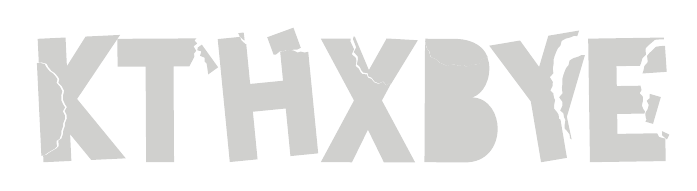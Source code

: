 
\definecolor{cd0d0ce}{RGB}{208,208,206}


\begin{tikzpicture}[y=0.80pt, x=0.80pt, yscale=-0.15, xscale=0.15, inner sep=0pt, outer sep=0pt]
\begin{scope}[fill=cd0d0ce,line join=miter,line cap=butt,miter limit=10.00,nonzero rule,line width=0.120pt]
  \path[fill] (-276.741,470.726) -- (-261.685,474.905) -- (-257.332,483.822)
    -- (-247.641,495.675) -- (-236.995,502.894) -- (-228.768,512.493) --
    (-223.614,520.422) -- (-226.347,531.65) -- (-216.199,542.007) --
    (-209.044,556.105) -- (-212.233,569.419) -- (-211.75,584.661) --
    (-206.433,596.28) -- (-200.788,605.153) -- (-207.403,616.65) --
    (-201.524,628.982) -- (-201.069,639.396) -- (-206.509,653.383) --
    (-206.914,662.691) -- (-211.567,675.394) -- (-212.02,684.89) --
    (-217.09,699.696) -- (-226.28,705.793) -- (-225.447,722.971) --
    (-232.687,729.889) -- (-247.129,738.302) -- (-254.178,742.744) --
    (-263.411,749.504) -- (-272.039,750.782) -- (-285.52,471.638) -- cycle;
  \path[fill] (-138.876,391.78) -- (-34.992,386.868) -- (-164.529,579.701)
    -- (-17.922,758.476) -- (-121.805,763.388) -- (-185.541,685.812) --
    (-181.739,766.222) -- (-265.645,770.19) -- (-266.612,749.739) --
    (-257.983,748.47) -- (-248.743,741.719) -- (-241.689,737.283) --
    (-227.239,728.885) -- (-219.992,721.975) -- (-220.808,704.796) --
    (-211.612,698.708) -- (-206.527,683.907) -- (-206.064,674.412) --
    (-201.398,661.713) -- (-200.984,652.406) -- (-195.53,638.424) --
    (-195.974,628.01) -- (-201.84,615.672) -- (-195.214,604.182) --
    (-200.85,595.303) -- (-206.155,583.678) -- (-206.623,568.437) --
    (-203.421,555.126) -- (-210.561,541.02) -- (-220.699,530.653) --
    (-217.955,519.428) -- (-223.1,511.493) -- (-231.318,501.886) --
    (-241.956,494.656) -- (-251.636,482.793) -- (-255.98,473.872) --
    (-271.031,469.678) -- (-279.812,470.581) -- (-283.215,398.605) --
    (-199.309,394.637) -- (-195.223,481.041) -- cycle;
  \path[fill] (211.123,416.1) -- (260.2,484.272) -- (230.382,505.739) --
    (228.714,494.057) -- (227.64,485.93) -- (225.477,472.832) --
    (219.559,466.746) -- (219.951,455.627) -- (205.74,449.519) --
    (209.805,436.113) -- (197.557,433.184) -- (198.868,424.923) -- cycle;
  \path[fill] (-43.095,398.605) -- (194.802,397.304) -- (188.944,403.274) --
    (197.224,412.762) -- (186.139,421.328) -- (194.176,434.545) --
    (187.41,443.376) -- (188.703,451.767) -- (182.87,463.692) --
    (179.033,470.936) -- (173.619,481.421) -- (125.862,481.682) --
    (127.436,769.678) -- (43.438,770.137) -- (41.863,482.141) --
    (-42.636,482.603) -- cycle;
  \path[fill] (337.192,379.57) -- (340.035,403.205) -- (337.437,402.622) --
    (325.182,391.792) -- (321.38,382.474) -- (320.553,381.572) -- cycle;
  \path[fill] (408.1,393.813) -- (487.008,365.011) -- (509.18,425.755) --
    (498.978,430.802) -- (486.636,430.89) -- (479.653,435.806) --
    (463.363,432.798) -- (455.369,437.938) -- (446.617,436.01) --
    (433.606,446.355) -- (427.297,446.406) -- cycle;
  \path[fill] (455.676,524.763) -- (447.075,437.171) -- (453.198,438.696) --
    (468.378,431.923) -- (476.372,435.973) -- (485.396,432.989) --
    (500.42,439.966) -- (508.409,436.947) -- (520.383,439.94) --
    (531.521,437.598) -- (561.555,743.463) -- (477.957,751.672) --
    (463.885,608.361) -- (364.861,618.084) -- (378.934,761.395) --
    (295.336,769.604) -- (258.983,399.384) -- (325.901,392.813) --
    (326.708,393.733) -- (330.306,403.132) -- (342.322,414.227) --
    (344.907,414.867) -- (356.653,534.486) -- cycle;
  \path[fill] (767.682,397.546) -- (860.9,402.801) -- (861.287,403.24) --
    (780.189,535.627) -- (777.139,531.626) -- (767.188,538.572) --
    (757.774,526.652) -- (743.854,532.491) -- (731.078,527.084) --
    (722.754,515.808) -- (712.943,511.655) -- (710.276,501.82) --
    (697.23,500.264) -- (690.964,492.735) -- (687.192,483.594) --
    (678.083,474.962) -- (681.496,458.972) -- (680.234,450.977) --
    (668.578,438.616) -- (676.006,424.344) -- (671.433,412.44) --
    (666.492,400.107) -- (667.841,391.918) -- (671.834,392.143) --
    (714.242,492.689) -- cycle;
  \path[fill] (856.964,402.881) -- (857.126,403.325) -- (856.543,403.356) --
    cycle;
  \path[fill] (753.392,584.307) -- (853.29,770.362) -- (759.29,770.31) --
    (711.343,672.284) -- (663.29,770.258) -- (569.29,770.207) --
    (669.392,584.261) -- (569.493,398.207) -- (659.493,398.256) --
    (658.603,406.507) -- (664.223,418.546) -- (669.454,430.176) --
    (662.832,444.84) -- (675.159,456.533) -- (676.865,464.445) --
    (674.349,480.6) -- (683.925,488.711) -- (688.2,497.627) --
    (694.876,504.795) -- (707.989,505.621) -- (711.199,515.293) --
    (721.227,518.893) -- (730.167,529.687) -- (743.223,534.374) --
    (756.797,527.767) -- (766.86,539.144) -- (776.409,531.655) --
    (779.678,535.48) -- cycle;
  \path[fill] (971.054,398.702) .. controls (989.387,398.781) and
    (1005.377,401.184) .. (1019.023,405.91) .. controls (1032.67,410.636)
    and (1043.809,417.017) .. (1052.441,425.055) .. controls
    (1061.072,433.092) and (1067.532,442.454) .. (1071.819,453.139) ..
    controls (1071.902,453.348) and (1071.985,453.556) .. (1072.067,453.765)
    -- (1066.592,455.853) -- (1053.309,461.347) -- (1049.236,472.127) --
    (1039.363,476.045) -- (1027.914,474.474) -- (1019.422,478.713) --
    (1009.735,483.656) -- (999.472,476.979) -- (985.458,479.881) --
    (974.402,476.706) -- (965.435,475.946) -- (950.065,480.382) --
    (937.48,474.595) -- (927.783,470.499) -- (921.394,464.726) --
    (915.146,459.237) -- (900.123,453.329) -- (897.326,437.086) --
    (890.346,428.862) -- (885.864,415.801) -- (886.736,406.209) --
    (886.07,398.333) -- cycle;
  \path[fill] (1020.513,574.74) .. controls (1035.513,574.811) and
    (1048.165,577.955) .. (1058.469,584.17) .. controls (1068.773,590.386)
    and (1077.153,598.176) .. (1083.608,607.54) .. controls
    (1090.064,616.904) and (1094.766,627.093) .. (1097.714,638.107) ..
    controls (1100.661,649.121) and (1102.113,659.295) .. (1102.069,668.628)
    .. controls (1102.004,682.295) and (1099.859,695.285) ..
    (1095.634,707.598) .. controls (1091.409,719.911) and (1085.19,730.799)
    .. (1076.978,740.26) .. controls (1068.767,749.721) and
    (1058.481,757.172) .. (1046.122,762.614) .. controls (1033.763,768.055)
    and (1019.417,770.737) .. (1003.083,770.659) -- (881.585,770.083) --
    (883.35,398.087) -- (884.865,398.094) -- (885.528,405.971) --
    (884.652,415.562) -- (889.129,428.625) -- (896.105,436.851) --
    (898.896,453.096) -- (913.917,459.01) -- (920.163,464.502) --
    (926.549,470.278) -- (936.244,474.377) -- (948.827,480.169) --
    (964.199,475.74) -- (973.165,476.503) -- (984.22,479.683) --
    (998.235,476.786) -- (1008.495,483.468) -- (1018.184,478.529) --
    (1026.678,474.293) -- (1038.127,475.868) -- (1048.002,471.954) --
    (1052.078,461.177) -- (1065.364,455.688) -- (1070.84,453.602) ..
    controls (1074.956,464.112) and (1076.985,475.414) .. (1076.928,487.507)
    .. controls (1076.866,500.507) and (1075.06,512.332) ..
    (1071.51,522.981) .. controls (1067.959,533.631) and (1063.416,542.777)
    .. (1057.879,550.417) .. controls (1052.343,558.058) and
    (1046.231,564.029) .. (1039.544,568.33) .. controls (1032.857,572.632)
    and (1026.513,574.769) .. (1020.513,574.74) -- cycle;
  \path[fill] (1320.615,682.466) -- (1320.412,681.978) -- (1320.797,682.453)
    -- cycle;
  \path[fill] (1310.363,633.317) -- (1324.743,701.283) -- (1319.614,698.024)
    -- (1318.753,687.086) -- (1312.954,678.529) -- (1304.017,668.676) --
    (1303.767,657.961) -- (1305.887,642.738) -- (1302.153,635.357) --
    (1299.692,622.506) -- (1290.384,614.663) -- (1296.766,600.563) --
    (1296.828,588.464) -- (1287.35,574.515) -- (1297.49,562.418) --
    (1295.954,553.292) -- (1295.646,545.153) -- (1297.209,533.092) --
    (1296.548,520.468) -- (1299.973,507.442) -- (1304.948,493.704) --
    (1308.495,486.069) -- (1315.448,477.949) -- (1318.48,463.936) --
    (1330.258,456.755) -- (1345.166,452.061) -- (1354.708,447.396) --
    (1364.705,447.692) -- cycle;
  \path[fill] (1254.578,389.257) -- (1347.264,373.598) -- (1341.577,390.425)
    -- (1331.601,389.717) -- (1321.875,393.986) -- (1306.787,398.064) --
    (1294.724,404.754) -- (1291.117,418.63) -- (1283.836,426.458) --
    (1279.978,433.94) -- (1274.443,447.462) -- (1270.484,460.337) --
    (1270.627,472.976) -- (1268.569,484.964) -- (1268.542,493.108) --
    (1269.701,502.289) -- (1259.072,513.959) -- (1267.968,528.286) --
    (1267.408,540.373) -- (1260.452,554.198) -- (1269.429,562.417) --
    (1271.36,575.358) -- (1274.788,582.887) -- (1272.043,598.009) --
    (1271.852,608.726) -- (1280.377,618.938) -- (1285.818,627.726) --
    (1286.229,638.691) -- (1291.22,642.157) -- (1293.506,655.691) --
    (1293.443,656.216) -- (1293.608,656.294) -- (1310.632,757.059) --
    (1232.736,770.219) -- (1201.751,586.818) -- (1076.6,419.326) --
    (1169.287,403.667) -- (1226.838,483.191) -- cycle;
  \path[fill] (1618.914,686.886) -- (1611.962,701.733) -- (1606.786,697.735)
    -- (1596.839,688.533) -- (1597.073,678.165) -- (1596.413,676.35) --
    cycle;
  \path[fill] (1593.295,574.013) -- (1569.788,654.657) -- (1546.577,647.891)
    -- (1550.335,642.428) -- (1547.357,633.248) -- (1546.768,621.945) --
    (1553.651,610.23) -- (1557.11,597.499) -- (1550.869,585.291) --
    (1559.399,577.578) -- (1560.017,565.352) -- (1560.197,564.365) -- cycle;
  \path[fill] (1611.053,497.962) -- (1537.753,502.901) -- (1540.655,495.578)
    -- (1543.905,480.345) -- (1554.035,468.585) -- (1551.901,450.027) --
    (1558.997,441.281) -- (1568.099,432.8) -- (1578.965,422.317) --
    (1593.045,420.406) -- (1605.77,419.559) -- cycle;
  \path[fill] (1602.55,394.747) -- (1602.628,400.165) -- (1589.876,400.34)
    -- (1575.715,401.506) -- (1564.312,411.402) -- (1554.775,419.391) --
    (1547.228,427.751) -- (1548.381,446.396) -- (1537.645,457.606) --
    (1533.597,472.646) -- (1530.313,479.806) -- (1459.786,480.832) --
    (1460.659,540.825) -- (1532.176,539.785) -- (1532.294,540.782) --
    (1535.295,552.649) -- (1529.407,562.529) -- (1538.959,572.365) --
    (1539.392,585.549) -- (1536.255,598.77) -- (1540.139,609.401) --
    (1545.683,617.301) -- (1543.695,623.626) -- (1461.88,624.816) --
    (1462.753,684.81) -- (1581.895,683.077) -- (1583.281,684.421) --
    (1587.604,693.848) -- (1600.573,697.775) -- (1606.976,699.109) --
    (1607.959,766.707) -- (1379.983,770.023) -- (1374.574,398.062) -- cycle;
\end{scope}

\end{tikzpicture}

